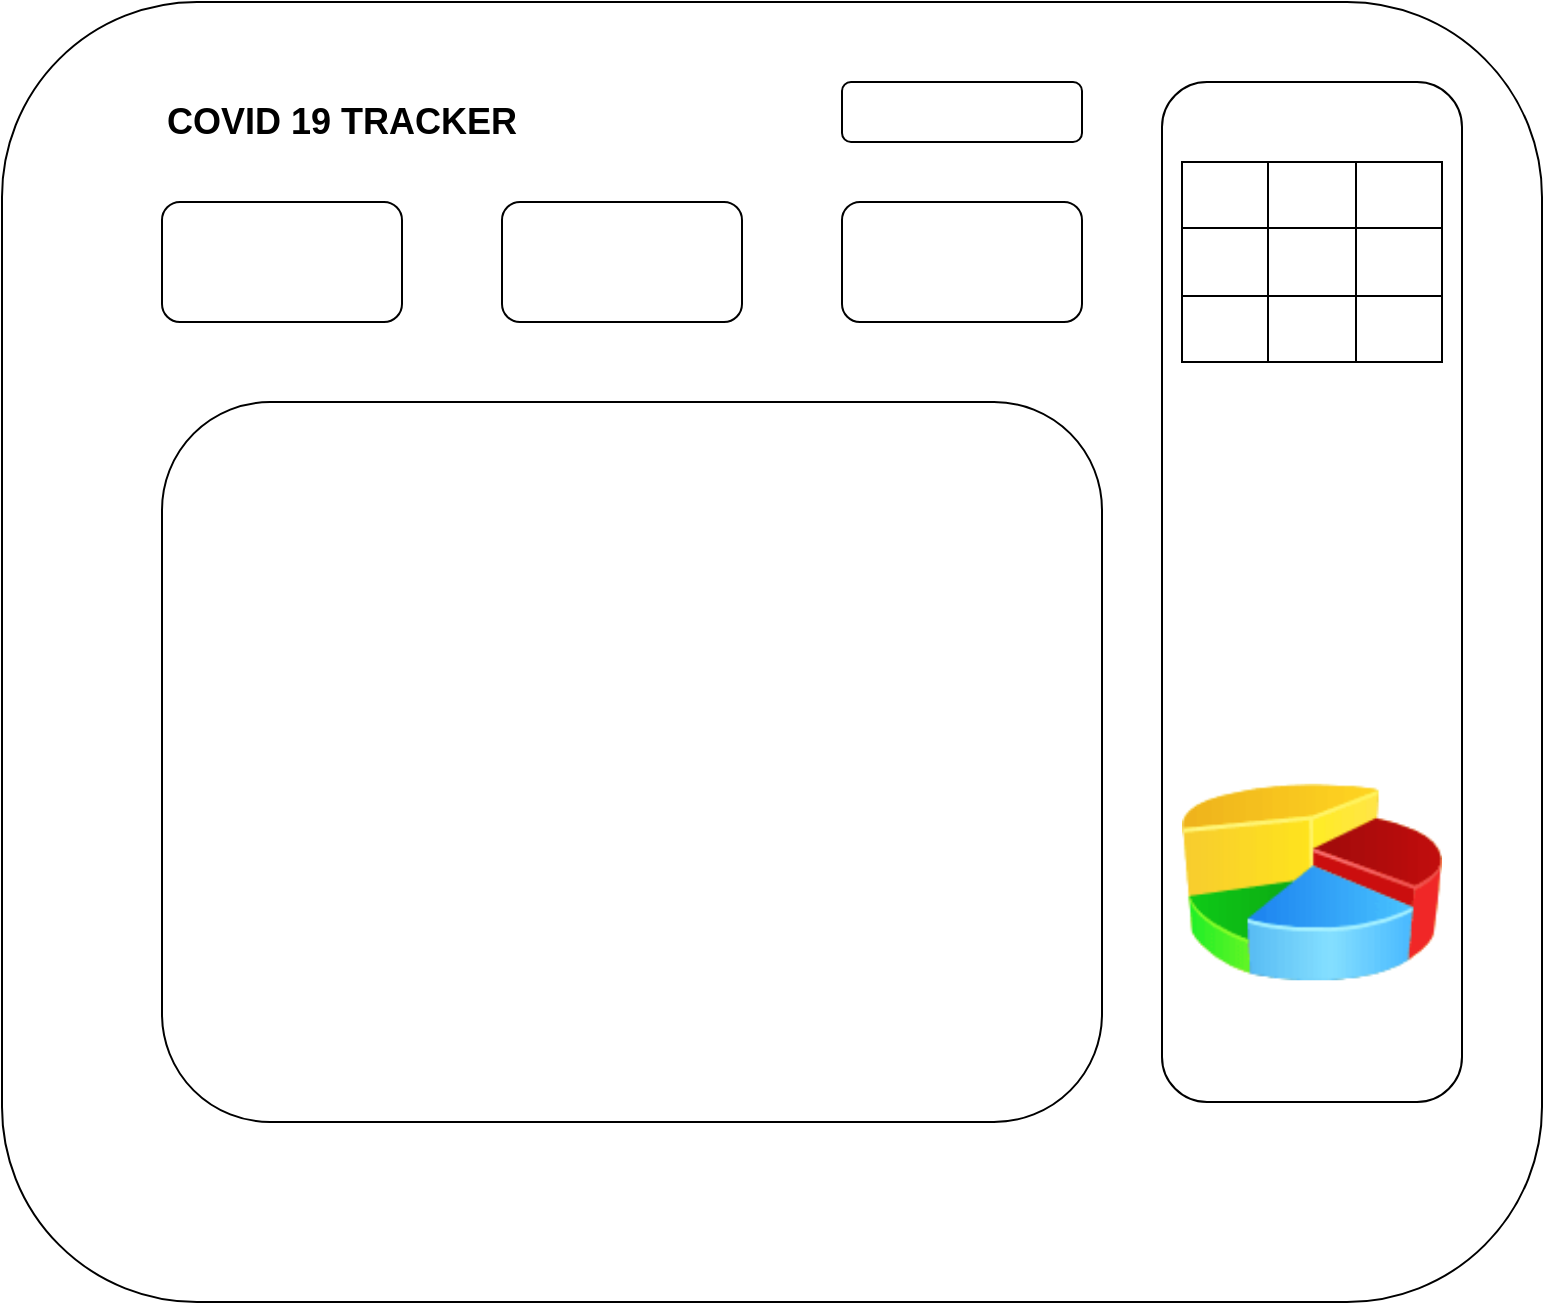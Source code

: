 <mxfile version="13.4.9" type="github">
  <diagram id="C5RBs43oDa-KdzZeNtuy" name="Page-1">
    <mxGraphModel dx="1186" dy="796" grid="1" gridSize="10" guides="1" tooltips="1" connect="1" arrows="1" fold="1" page="1" pageScale="1" pageWidth="827" pageHeight="1169" math="0" shadow="0">
      <root>
        <mxCell id="WIyWlLk6GJQsqaUBKTNV-0" />
        <mxCell id="WIyWlLk6GJQsqaUBKTNV-1" parent="WIyWlLk6GJQsqaUBKTNV-0" />
        <mxCell id="CjGTKfgeUpZDfc0ah_wN-0" value="" style="rounded=1;whiteSpace=wrap;html=1;" vertex="1" parent="WIyWlLk6GJQsqaUBKTNV-1">
          <mxGeometry x="30" y="70" width="770" height="650" as="geometry" />
        </mxCell>
        <mxCell id="CjGTKfgeUpZDfc0ah_wN-1" value="&lt;h2&gt;COVID 19 TRACKER&lt;/h2&gt;" style="text;html=1;strokeColor=none;fillColor=none;align=center;verticalAlign=middle;whiteSpace=wrap;rounded=0;" vertex="1" parent="WIyWlLk6GJQsqaUBKTNV-1">
          <mxGeometry x="100" y="110" width="200" height="40" as="geometry" />
        </mxCell>
        <mxCell id="CjGTKfgeUpZDfc0ah_wN-2" value="" style="rounded=1;whiteSpace=wrap;html=1;" vertex="1" parent="WIyWlLk6GJQsqaUBKTNV-1">
          <mxGeometry x="110" y="170" width="120" height="60" as="geometry" />
        </mxCell>
        <mxCell id="CjGTKfgeUpZDfc0ah_wN-3" value="" style="rounded=1;whiteSpace=wrap;html=1;" vertex="1" parent="WIyWlLk6GJQsqaUBKTNV-1">
          <mxGeometry x="280" y="170" width="120" height="60" as="geometry" />
        </mxCell>
        <mxCell id="CjGTKfgeUpZDfc0ah_wN-4" value="" style="rounded=1;whiteSpace=wrap;html=1;" vertex="1" parent="WIyWlLk6GJQsqaUBKTNV-1">
          <mxGeometry x="450" y="170" width="120" height="60" as="geometry" />
        </mxCell>
        <mxCell id="CjGTKfgeUpZDfc0ah_wN-5" value="" style="rounded=1;whiteSpace=wrap;html=1;" vertex="1" parent="WIyWlLk6GJQsqaUBKTNV-1">
          <mxGeometry x="610" y="110" width="150" height="510" as="geometry" />
        </mxCell>
        <mxCell id="CjGTKfgeUpZDfc0ah_wN-6" value="" style="rounded=1;whiteSpace=wrap;html=1;" vertex="1" parent="WIyWlLk6GJQsqaUBKTNV-1">
          <mxGeometry x="450" y="110" width="120" height="30" as="geometry" />
        </mxCell>
        <mxCell id="CjGTKfgeUpZDfc0ah_wN-7" value="" style="rounded=1;whiteSpace=wrap;html=1;" vertex="1" parent="WIyWlLk6GJQsqaUBKTNV-1">
          <mxGeometry x="110" y="270" width="470" height="360" as="geometry" />
        </mxCell>
        <mxCell id="CjGTKfgeUpZDfc0ah_wN-8" value="" style="shape=image;html=1;verticalAlign=top;verticalLabelPosition=bottom;labelBackgroundColor=#ffffff;imageAspect=0;aspect=fixed;image=https://cdn1.iconfinder.com/data/icons/flat-and-simple-part-1/128/location-128.png" vertex="1" parent="WIyWlLk6GJQsqaUBKTNV-1">
          <mxGeometry x="276" y="386" width="128" height="128" as="geometry" />
        </mxCell>
        <mxCell id="CjGTKfgeUpZDfc0ah_wN-9" value="" style="shape=table;html=1;whiteSpace=wrap;startSize=0;container=1;collapsible=0;childLayout=tableLayout;" vertex="1" parent="WIyWlLk6GJQsqaUBKTNV-1">
          <mxGeometry x="620" y="150" width="130" height="100" as="geometry" />
        </mxCell>
        <mxCell id="CjGTKfgeUpZDfc0ah_wN-10" value="" style="shape=partialRectangle;html=1;whiteSpace=wrap;collapsible=0;dropTarget=0;pointerEvents=0;fillColor=none;top=0;left=0;bottom=0;right=0;points=[[0,0.5],[1,0.5]];portConstraint=eastwest;" vertex="1" parent="CjGTKfgeUpZDfc0ah_wN-9">
          <mxGeometry width="130" height="33" as="geometry" />
        </mxCell>
        <mxCell id="CjGTKfgeUpZDfc0ah_wN-11" value="&lt;table&gt;&lt;tbody&gt;&lt;tr&gt;&lt;td&gt;&lt;br&gt;&lt;/td&gt;&lt;/tr&gt;&lt;tr&gt;&lt;td&gt;&lt;br&gt;&lt;/td&gt;&lt;/tr&gt;&lt;tr&gt;&lt;td&gt;&lt;br&gt;&lt;/td&gt;&lt;/tr&gt;&lt;tr&gt;&lt;td&gt;&lt;br&gt;&lt;/td&gt;&lt;/tr&gt;&lt;tr&gt;&lt;td&gt;&lt;br&gt;&lt;/td&gt;&lt;/tr&gt;&lt;tr&gt;&lt;td&gt;&lt;br&gt;&lt;/td&gt;&lt;/tr&gt;&lt;/tbody&gt;&lt;/table&gt;" style="shape=partialRectangle;html=1;whiteSpace=wrap;connectable=0;fillColor=none;top=0;left=0;bottom=0;right=0;overflow=hidden;" vertex="1" parent="CjGTKfgeUpZDfc0ah_wN-10">
          <mxGeometry width="43" height="33" as="geometry" />
        </mxCell>
        <mxCell id="CjGTKfgeUpZDfc0ah_wN-12" value="" style="shape=partialRectangle;html=1;whiteSpace=wrap;connectable=0;fillColor=none;top=0;left=0;bottom=0;right=0;overflow=hidden;" vertex="1" parent="CjGTKfgeUpZDfc0ah_wN-10">
          <mxGeometry x="43" width="44" height="33" as="geometry" />
        </mxCell>
        <mxCell id="CjGTKfgeUpZDfc0ah_wN-13" value="" style="shape=partialRectangle;html=1;whiteSpace=wrap;connectable=0;fillColor=none;top=0;left=0;bottom=0;right=0;overflow=hidden;" vertex="1" parent="CjGTKfgeUpZDfc0ah_wN-10">
          <mxGeometry x="87" width="43" height="33" as="geometry" />
        </mxCell>
        <mxCell id="CjGTKfgeUpZDfc0ah_wN-14" value="" style="shape=partialRectangle;html=1;whiteSpace=wrap;collapsible=0;dropTarget=0;pointerEvents=0;fillColor=none;top=0;left=0;bottom=0;right=0;points=[[0,0.5],[1,0.5]];portConstraint=eastwest;" vertex="1" parent="CjGTKfgeUpZDfc0ah_wN-9">
          <mxGeometry y="33" width="130" height="34" as="geometry" />
        </mxCell>
        <mxCell id="CjGTKfgeUpZDfc0ah_wN-15" value="" style="shape=partialRectangle;html=1;whiteSpace=wrap;connectable=0;fillColor=none;top=0;left=0;bottom=0;right=0;overflow=hidden;" vertex="1" parent="CjGTKfgeUpZDfc0ah_wN-14">
          <mxGeometry width="43" height="34" as="geometry" />
        </mxCell>
        <mxCell id="CjGTKfgeUpZDfc0ah_wN-16" value="" style="shape=partialRectangle;html=1;whiteSpace=wrap;connectable=0;fillColor=none;top=0;left=0;bottom=0;right=0;overflow=hidden;" vertex="1" parent="CjGTKfgeUpZDfc0ah_wN-14">
          <mxGeometry x="43" width="44" height="34" as="geometry" />
        </mxCell>
        <mxCell id="CjGTKfgeUpZDfc0ah_wN-17" value="" style="shape=partialRectangle;html=1;whiteSpace=wrap;connectable=0;fillColor=none;top=0;left=0;bottom=0;right=0;overflow=hidden;" vertex="1" parent="CjGTKfgeUpZDfc0ah_wN-14">
          <mxGeometry x="87" width="43" height="34" as="geometry" />
        </mxCell>
        <mxCell id="CjGTKfgeUpZDfc0ah_wN-18" value="" style="shape=partialRectangle;html=1;whiteSpace=wrap;collapsible=0;dropTarget=0;pointerEvents=0;fillColor=none;top=0;left=0;bottom=0;right=0;points=[[0,0.5],[1,0.5]];portConstraint=eastwest;" vertex="1" parent="CjGTKfgeUpZDfc0ah_wN-9">
          <mxGeometry y="67" width="130" height="33" as="geometry" />
        </mxCell>
        <mxCell id="CjGTKfgeUpZDfc0ah_wN-19" value="" style="shape=partialRectangle;html=1;whiteSpace=wrap;connectable=0;fillColor=none;top=0;left=0;bottom=0;right=0;overflow=hidden;" vertex="1" parent="CjGTKfgeUpZDfc0ah_wN-18">
          <mxGeometry width="43" height="33" as="geometry" />
        </mxCell>
        <mxCell id="CjGTKfgeUpZDfc0ah_wN-20" value="" style="shape=partialRectangle;html=1;whiteSpace=wrap;connectable=0;fillColor=none;top=0;left=0;bottom=0;right=0;overflow=hidden;" vertex="1" parent="CjGTKfgeUpZDfc0ah_wN-18">
          <mxGeometry x="43" width="44" height="33" as="geometry" />
        </mxCell>
        <mxCell id="CjGTKfgeUpZDfc0ah_wN-21" value="" style="shape=partialRectangle;html=1;whiteSpace=wrap;connectable=0;fillColor=none;top=0;left=0;bottom=0;right=0;overflow=hidden;" vertex="1" parent="CjGTKfgeUpZDfc0ah_wN-18">
          <mxGeometry x="87" width="43" height="33" as="geometry" />
        </mxCell>
        <mxCell id="CjGTKfgeUpZDfc0ah_wN-22" value="" style="image;html=1;image=img/lib/clip_art/finance/Pie_Chart_128x128.png" vertex="1" parent="WIyWlLk6GJQsqaUBKTNV-1">
          <mxGeometry x="620" y="440" width="130" height="140" as="geometry" />
        </mxCell>
      </root>
    </mxGraphModel>
  </diagram>
</mxfile>
